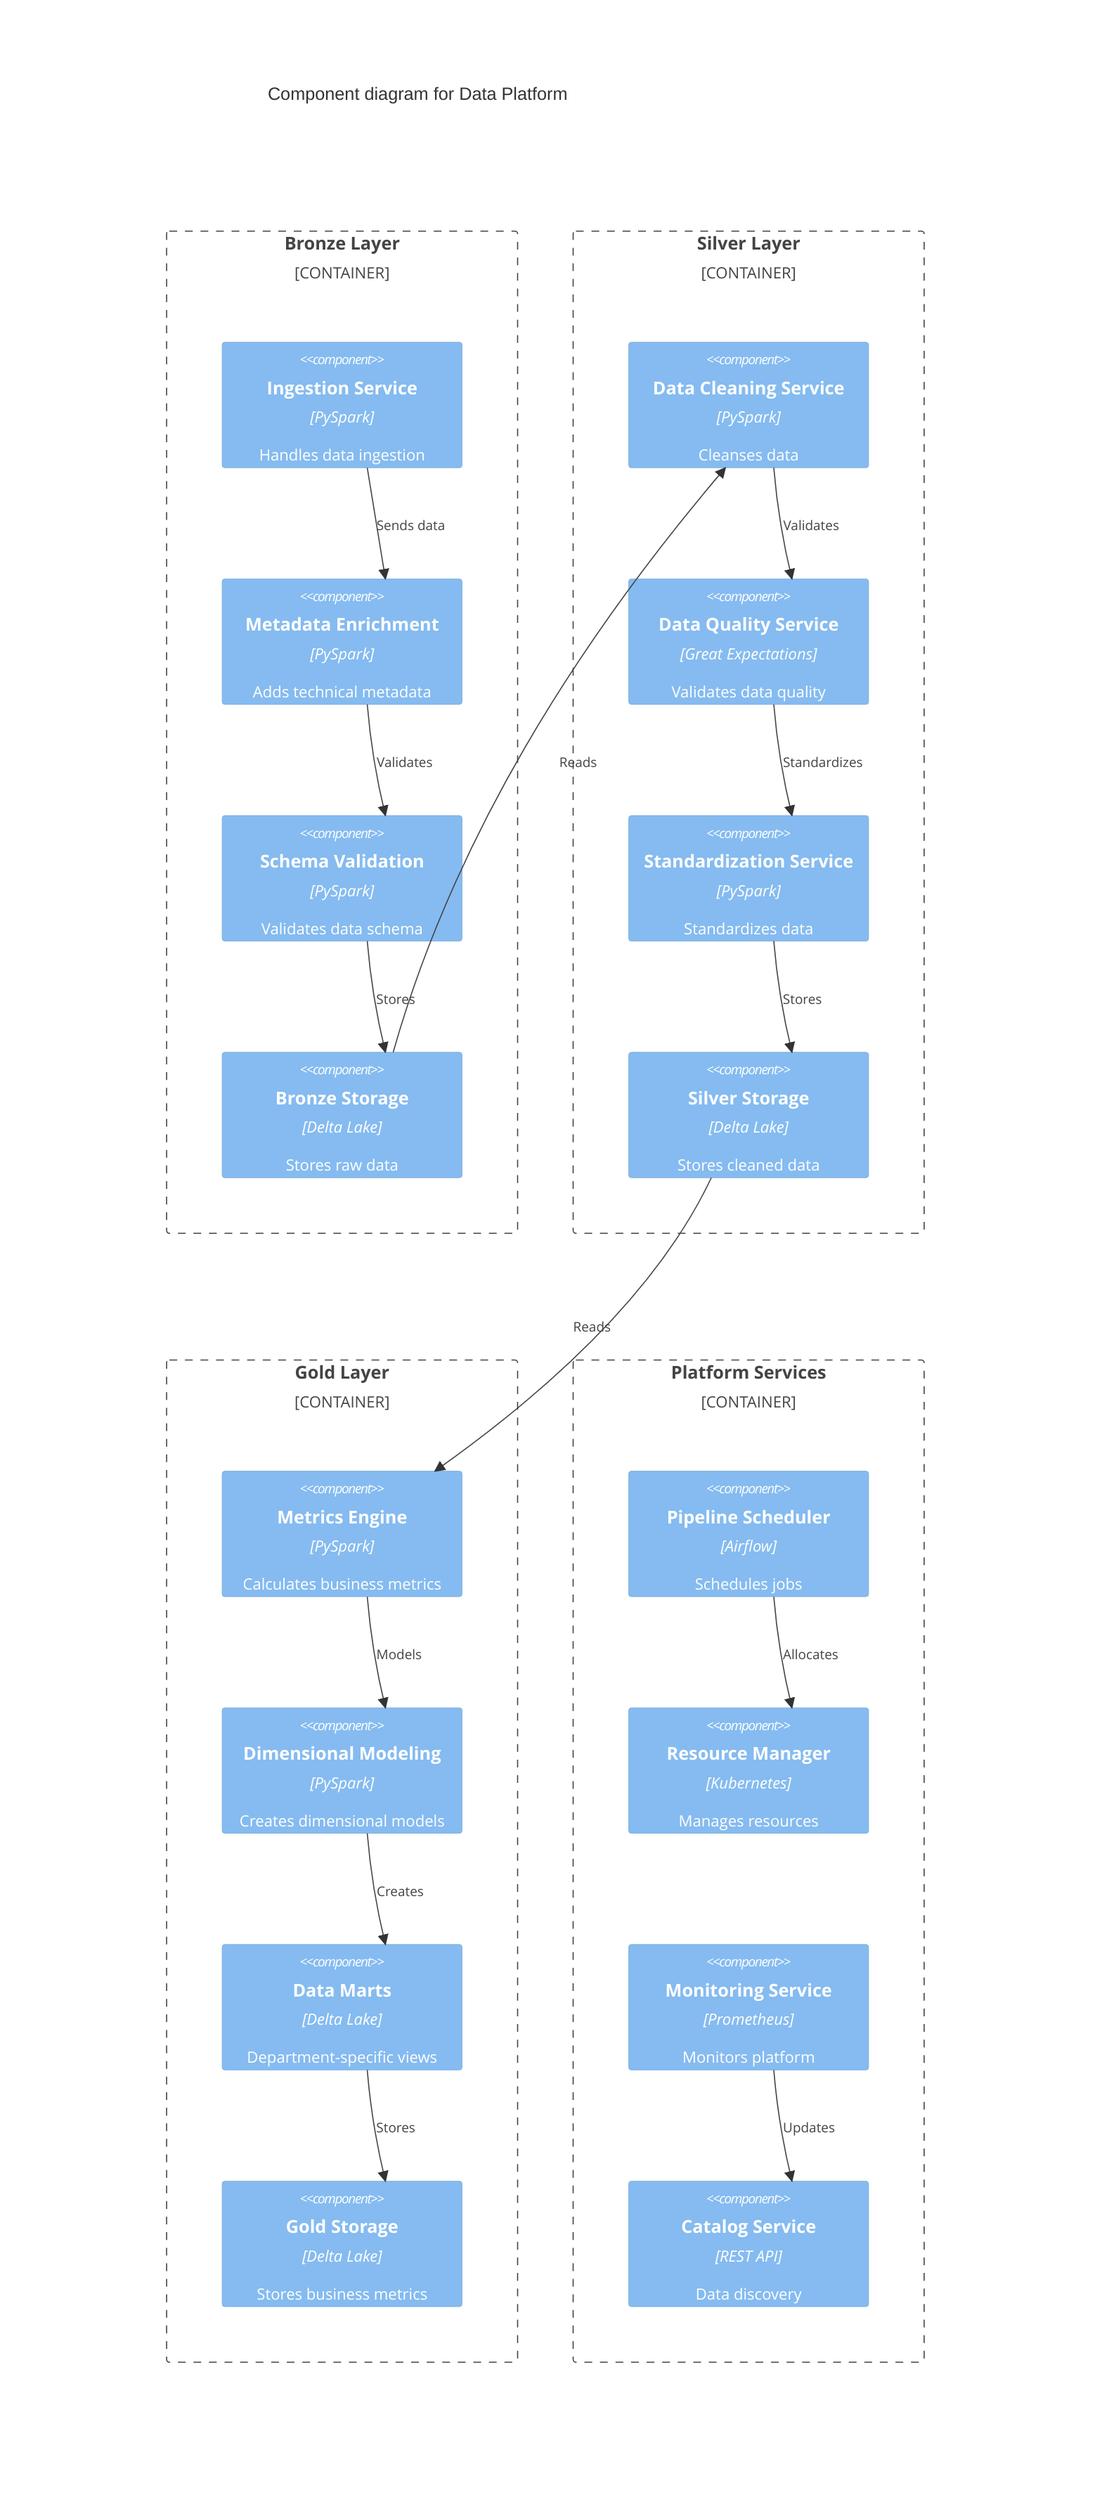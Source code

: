 C4Component
title Component diagram for Data Platform

Container_Boundary(bronze, "Bronze Layer") {
    Component(ingest_service, "Ingestion Service", "PySpark", "Handles data ingestion")
    Component(metadata_enrichment, "Metadata Enrichment", "PySpark", "Adds technical metadata")
    Component(schema_validation, "Schema Validation", "PySpark", "Validates data schema")
    Component(bronze_storage, "Bronze Storage", "Delta Lake", "Stores raw data")
}

Container_Boundary(silver, "Silver Layer") {
    Component(data_cleaning, "Data Cleaning Service", "PySpark", "Cleanses data")
    Component(data_quality, "Data Quality Service", "Great Expectations", "Validates data quality")
    Component(standardization, "Standardization Service", "PySpark", "Standardizes data")
    Component(silver_storage, "Silver Storage", "Delta Lake", "Stores cleaned data")
}

Container_Boundary(gold, "Gold Layer") {
    Component(metrics_engine, "Metrics Engine", "PySpark", "Calculates business metrics")
    Component(dim_modeling, "Dimensional Modeling", "PySpark", "Creates dimensional models")
    Component(data_marts, "Data Marts", "Delta Lake", "Department-specific views")
    Component(gold_storage, "Gold Storage", "Delta Lake", "Stores business metrics")
}

Container_Boundary(platform, "Platform Services") {
    Component(pipeline_scheduler, "Pipeline Scheduler", "Airflow", "Schedules jobs")
    Component(resource_manager, "Resource Manager", "Kubernetes", "Manages resources")
    Component(monitoring_service, "Monitoring Service", "Prometheus", "Monitors platform")
    Component(catalog_service, "Catalog Service", "REST API", "Data discovery")
}

Rel(ingest_service, metadata_enrichment, "Sends data")
Rel(metadata_enrichment, schema_validation, "Validates")
Rel(schema_validation, bronze_storage, "Stores")

Rel(bronze_storage, data_cleaning, "Reads")
Rel(data_cleaning, data_quality, "Validates")
Rel(data_quality, standardization, "Standardizes")
Rel(standardization, silver_storage, "Stores")

Rel(silver_storage, metrics_engine, "Reads")
Rel(metrics_engine, dim_modeling, "Models")
Rel(dim_modeling, data_marts, "Creates")
Rel(data_marts, gold_storage, "Stores")

Rel(pipeline_scheduler, resource_manager, "Allocates")
Rel(monitoring_service, catalog_service, "Updates")

UpdateLayoutConfig($c4ShapeInRow="4", $c4BoundaryInRow="2")